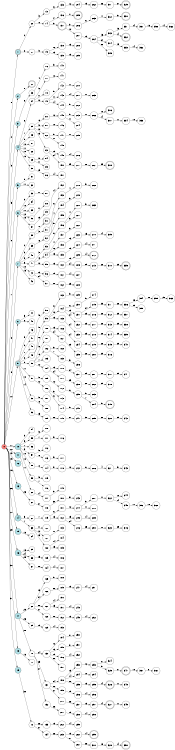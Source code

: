 digraph APTA {
__start0 [label="" shape="none"];

rankdir=LR;
size="8,5";

s0 [style="filled", color="black", fillcolor="#ff817b" shape="circle", label="0"];
s1 [style="rounded,filled", color="black", fillcolor="powderblue" shape="doublecircle", label="1"];
s2 [style="filled", color="black", fillcolor="powderblue" shape="circle", label="2"];
s3 [style="filled", color="black", fillcolor="powderblue" shape="circle", label="3"];
s4 [style="filled", color="black", fillcolor="powderblue" shape="circle", label="4"];
s5 [style="filled", color="black", fillcolor="powderblue" shape="circle", label="5"];
s6 [style="filled", color="black", fillcolor="powderblue" shape="circle", label="6"];
s7 [style="filled", color="black", fillcolor="powderblue" shape="circle", label="7"];
s8 [style="filled", color="black", fillcolor="powderblue" shape="circle", label="8"];
s9 [style="rounded,filled", color="black", fillcolor="powderblue" shape="doublecircle", label="9"];
s10 [style="filled", color="black", fillcolor="powderblue" shape="circle", label="10"];
s11 [style="filled", color="black", fillcolor="powderblue" shape="circle", label="11"];
s12 [style="filled", color="black", fillcolor="powderblue" shape="circle", label="12"];
s13 [style="filled", color="black", fillcolor="powderblue" shape="circle", label="13"];
s14 [style="filled", color="black", fillcolor="powderblue" shape="circle", label="14"];
s15 [style="filled", color="black", fillcolor="powderblue" shape="circle", label="15"];
s16 [style="filled", color="black", fillcolor="powderblue" shape="circle", label="16"];
s17 [style="filled", color="black", fillcolor="powderblue" shape="circle", label="17"];
s18 [style="filled", color="black", fillcolor="powderblue" shape="circle", label="18"];
s19 [style="filled", color="black", fillcolor="powderblue" shape="circle", label="19"];
s20 [style="filled", color="black", fillcolor="white" shape="circle", label="20"];
s21 [style="filled", color="black", fillcolor="white" shape="circle", label="21"];
s22 [style="rounded,filled", color="black", fillcolor="white" shape="doublecircle", label="22"];
s23 [style="filled", color="black", fillcolor="white" shape="circle", label="23"];
s24 [style="filled", color="black", fillcolor="white" shape="circle", label="24"];
s25 [style="filled", color="black", fillcolor="white" shape="circle", label="25"];
s26 [style="filled", color="black", fillcolor="white" shape="circle", label="26"];
s27 [style="filled", color="black", fillcolor="white" shape="circle", label="27"];
s28 [style="filled", color="black", fillcolor="white" shape="circle", label="28"];
s29 [style="filled", color="black", fillcolor="white" shape="circle", label="29"];
s30 [style="filled", color="black", fillcolor="white" shape="circle", label="30"];
s31 [style="filled", color="black", fillcolor="white" shape="circle", label="31"];
s32 [style="filled", color="black", fillcolor="white" shape="circle", label="32"];
s33 [style="filled", color="black", fillcolor="white" shape="circle", label="33"];
s34 [style="filled", color="black", fillcolor="white" shape="circle", label="34"];
s35 [style="filled", color="black", fillcolor="white" shape="circle", label="35"];
s36 [style="filled", color="black", fillcolor="white" shape="circle", label="36"];
s37 [style="filled", color="black", fillcolor="white" shape="circle", label="37"];
s38 [style="filled", color="black", fillcolor="white" shape="circle", label="38"];
s39 [style="filled", color="black", fillcolor="white" shape="circle", label="39"];
s40 [style="filled", color="black", fillcolor="white" shape="circle", label="40"];
s41 [style="filled", color="black", fillcolor="white" shape="circle", label="41"];
s42 [style="filled", color="black", fillcolor="white" shape="circle", label="42"];
s43 [style="filled", color="black", fillcolor="white" shape="circle", label="43"];
s44 [style="filled", color="black", fillcolor="white" shape="circle", label="44"];
s45 [style="filled", color="black", fillcolor="white" shape="circle", label="45"];
s46 [style="filled", color="black", fillcolor="white" shape="circle", label="46"];
s47 [style="filled", color="black", fillcolor="white" shape="circle", label="47"];
s48 [style="filled", color="black", fillcolor="white" shape="circle", label="48"];
s49 [style="filled", color="black", fillcolor="white" shape="circle", label="49"];
s50 [style="filled", color="black", fillcolor="white" shape="circle", label="50"];
s51 [style="filled", color="black", fillcolor="white" shape="circle", label="51"];
s52 [style="filled", color="black", fillcolor="white" shape="circle", label="52"];
s53 [style="filled", color="black", fillcolor="white" shape="circle", label="53"];
s54 [style="filled", color="black", fillcolor="white" shape="circle", label="54"];
s55 [style="filled", color="black", fillcolor="white" shape="circle", label="55"];
s56 [style="filled", color="black", fillcolor="white" shape="circle", label="56"];
s57 [style="filled", color="black", fillcolor="white" shape="circle", label="57"];
s58 [style="filled", color="black", fillcolor="white" shape="circle", label="58"];
s59 [style="filled", color="black", fillcolor="white" shape="circle", label="59"];
s60 [style="filled", color="black", fillcolor="white" shape="circle", label="60"];
s61 [style="filled", color="black", fillcolor="white" shape="circle", label="61"];
s62 [style="filled", color="black", fillcolor="white" shape="circle", label="62"];
s63 [style="filled", color="black", fillcolor="white" shape="circle", label="63"];
s64 [style="filled", color="black", fillcolor="white" shape="circle", label="64"];
s65 [style="filled", color="black", fillcolor="white" shape="circle", label="65"];
s66 [style="filled", color="black", fillcolor="white" shape="circle", label="66"];
s67 [style="filled", color="black", fillcolor="white" shape="circle", label="67"];
s68 [style="filled", color="black", fillcolor="white" shape="circle", label="68"];
s69 [style="filled", color="black", fillcolor="white" shape="circle", label="69"];
s70 [style="filled", color="black", fillcolor="white" shape="circle", label="70"];
s71 [style="filled", color="black", fillcolor="white" shape="circle", label="71"];
s72 [style="filled", color="black", fillcolor="white" shape="circle", label="72"];
s73 [style="filled", color="black", fillcolor="white" shape="circle", label="73"];
s74 [style="filled", color="black", fillcolor="white" shape="circle", label="74"];
s75 [style="filled", color="black", fillcolor="white" shape="circle", label="75"];
s76 [style="filled", color="black", fillcolor="white" shape="circle", label="76"];
s77 [style="filled", color="black", fillcolor="white" shape="circle", label="77"];
s78 [style="filled", color="black", fillcolor="white" shape="circle", label="78"];
s79 [style="filled", color="black", fillcolor="white" shape="circle", label="79"];
s80 [style="filled", color="black", fillcolor="white" shape="circle", label="80"];
s81 [style="filled", color="black", fillcolor="white" shape="circle", label="81"];
s82 [style="filled", color="black", fillcolor="white" shape="circle", label="82"];
s83 [style="filled", color="black", fillcolor="white" shape="circle", label="83"];
s84 [style="filled", color="black", fillcolor="white" shape="circle", label="84"];
s85 [style="filled", color="black", fillcolor="white" shape="circle", label="85"];
s86 [style="filled", color="black", fillcolor="white" shape="circle", label="86"];
s87 [style="filled", color="black", fillcolor="white" shape="circle", label="87"];
s88 [style="filled", color="black", fillcolor="white" shape="circle", label="88"];
s89 [style="filled", color="black", fillcolor="white" shape="circle", label="89"];
s90 [style="rounded,filled", color="black", fillcolor="white" shape="doublecircle", label="90"];
s91 [style="filled", color="black", fillcolor="white" shape="circle", label="91"];
s92 [style="filled", color="black", fillcolor="white" shape="circle", label="92"];
s93 [style="filled", color="black", fillcolor="white" shape="circle", label="93"];
s94 [style="filled", color="black", fillcolor="white" shape="circle", label="94"];
s95 [style="filled", color="black", fillcolor="white" shape="circle", label="95"];
s96 [style="filled", color="black", fillcolor="white" shape="circle", label="96"];
s97 [style="filled", color="black", fillcolor="white" shape="circle", label="97"];
s98 [style="filled", color="black", fillcolor="white" shape="circle", label="98"];
s99 [style="filled", color="black", fillcolor="white" shape="circle", label="99"];
s100 [style="filled", color="black", fillcolor="white" shape="circle", label="100"];
s101 [style="filled", color="black", fillcolor="white" shape="circle", label="101"];
s102 [style="filled", color="black", fillcolor="white" shape="circle", label="102"];
s103 [style="filled", color="black", fillcolor="white" shape="circle", label="103"];
s104 [style="filled", color="black", fillcolor="white" shape="circle", label="104"];
s105 [style="filled", color="black", fillcolor="white" shape="circle", label="105"];
s106 [style="filled", color="black", fillcolor="white" shape="circle", label="106"];
s107 [style="filled", color="black", fillcolor="white" shape="circle", label="107"];
s108 [style="filled", color="black", fillcolor="white" shape="circle", label="108"];
s109 [style="filled", color="black", fillcolor="white" shape="circle", label="109"];
s110 [style="filled", color="black", fillcolor="white" shape="circle", label="110"];
s111 [style="filled", color="black", fillcolor="white" shape="circle", label="111"];
s112 [style="filled", color="black", fillcolor="white" shape="circle", label="112"];
s113 [style="filled", color="black", fillcolor="white" shape="circle", label="113"];
s114 [style="filled", color="black", fillcolor="white" shape="circle", label="114"];
s115 [style="filled", color="black", fillcolor="white" shape="circle", label="115"];
s116 [style="filled", color="black", fillcolor="white" shape="circle", label="116"];
s117 [style="filled", color="black", fillcolor="white" shape="circle", label="117"];
s118 [style="filled", color="black", fillcolor="white" shape="circle", label="118"];
s119 [style="filled", color="black", fillcolor="white" shape="circle", label="119"];
s120 [style="filled", color="black", fillcolor="white" shape="circle", label="120"];
s121 [style="filled", color="black", fillcolor="white" shape="circle", label="121"];
s122 [style="filled", color="black", fillcolor="white" shape="circle", label="122"];
s123 [style="filled", color="black", fillcolor="white" shape="circle", label="123"];
s124 [style="filled", color="black", fillcolor="white" shape="circle", label="124"];
s125 [style="filled", color="black", fillcolor="white" shape="circle", label="125"];
s126 [style="filled", color="black", fillcolor="white" shape="circle", label="126"];
s127 [style="filled", color="black", fillcolor="white" shape="circle", label="127"];
s128 [style="filled", color="black", fillcolor="white" shape="circle", label="128"];
s129 [style="filled", color="black", fillcolor="white" shape="circle", label="129"];
s130 [style="filled", color="black", fillcolor="white" shape="circle", label="130"];
s131 [style="filled", color="black", fillcolor="white" shape="circle", label="131"];
s132 [style="filled", color="black", fillcolor="white" shape="circle", label="132"];
s133 [style="filled", color="black", fillcolor="white" shape="circle", label="133"];
s134 [style="filled", color="black", fillcolor="white" shape="circle", label="134"];
s135 [style="filled", color="black", fillcolor="white" shape="circle", label="135"];
s136 [style="filled", color="black", fillcolor="white" shape="circle", label="136"];
s137 [style="rounded,filled", color="black", fillcolor="white" shape="doublecircle", label="137"];
s138 [style="filled", color="black", fillcolor="white" shape="circle", label="138"];
s139 [style="filled", color="black", fillcolor="white" shape="circle", label="139"];
s140 [style="filled", color="black", fillcolor="white" shape="circle", label="140"];
s141 [style="filled", color="black", fillcolor="white" shape="circle", label="141"];
s142 [style="filled", color="black", fillcolor="white" shape="circle", label="142"];
s143 [style="filled", color="black", fillcolor="white" shape="circle", label="143"];
s144 [style="filled", color="black", fillcolor="white" shape="circle", label="144"];
s145 [style="filled", color="black", fillcolor="white" shape="circle", label="145"];
s146 [style="filled", color="black", fillcolor="white" shape="circle", label="146"];
s147 [style="filled", color="black", fillcolor="white" shape="circle", label="147"];
s148 [style="filled", color="black", fillcolor="white" shape="circle", label="148"];
s149 [style="filled", color="black", fillcolor="white" shape="circle", label="149"];
s150 [style="filled", color="black", fillcolor="white" shape="circle", label="150"];
s151 [style="filled", color="black", fillcolor="white" shape="circle", label="151"];
s152 [style="filled", color="black", fillcolor="white" shape="circle", label="152"];
s153 [style="filled", color="black", fillcolor="white" shape="circle", label="153"];
s154 [style="filled", color="black", fillcolor="white" shape="circle", label="154"];
s155 [style="filled", color="black", fillcolor="white" shape="circle", label="155"];
s156 [style="filled", color="black", fillcolor="white" shape="circle", label="156"];
s157 [style="filled", color="black", fillcolor="white" shape="circle", label="157"];
s158 [style="filled", color="black", fillcolor="white" shape="circle", label="158"];
s159 [style="filled", color="black", fillcolor="white" shape="circle", label="159"];
s160 [style="filled", color="black", fillcolor="white" shape="circle", label="160"];
s161 [style="filled", color="black", fillcolor="white" shape="circle", label="161"];
s162 [style="filled", color="black", fillcolor="white" shape="circle", label="162"];
s163 [style="filled", color="black", fillcolor="white" shape="circle", label="163"];
s164 [style="filled", color="black", fillcolor="white" shape="circle", label="164"];
s165 [style="filled", color="black", fillcolor="white" shape="circle", label="165"];
s166 [style="filled", color="black", fillcolor="white" shape="circle", label="166"];
s167 [style="filled", color="black", fillcolor="white" shape="circle", label="167"];
s168 [style="filled", color="black", fillcolor="white" shape="circle", label="168"];
s169 [style="filled", color="black", fillcolor="white" shape="circle", label="169"];
s170 [style="filled", color="black", fillcolor="white" shape="circle", label="170"];
s171 [style="filled", color="black", fillcolor="white" shape="circle", label="171"];
s172 [style="filled", color="black", fillcolor="white" shape="circle", label="172"];
s173 [style="filled", color="black", fillcolor="white" shape="circle", label="173"];
s174 [style="filled", color="black", fillcolor="white" shape="circle", label="174"];
s175 [style="filled", color="black", fillcolor="white" shape="circle", label="175"];
s176 [style="filled", color="black", fillcolor="white" shape="circle", label="176"];
s177 [style="filled", color="black", fillcolor="white" shape="circle", label="177"];
s178 [style="filled", color="black", fillcolor="white" shape="circle", label="178"];
s179 [style="filled", color="black", fillcolor="white" shape="circle", label="179"];
s180 [style="filled", color="black", fillcolor="white" shape="circle", label="180"];
s181 [style="filled", color="black", fillcolor="white" shape="circle", label="181"];
s182 [style="filled", color="black", fillcolor="white" shape="circle", label="182"];
s183 [style="filled", color="black", fillcolor="white" shape="circle", label="183"];
s184 [style="filled", color="black", fillcolor="white" shape="circle", label="184"];
s185 [style="filled", color="black", fillcolor="white" shape="circle", label="185"];
s186 [style="filled", color="black", fillcolor="white" shape="circle", label="186"];
s187 [style="filled", color="black", fillcolor="white" shape="circle", label="187"];
s188 [style="filled", color="black", fillcolor="white" shape="circle", label="188"];
s189 [style="filled", color="black", fillcolor="white" shape="circle", label="189"];
s190 [style="filled", color="black", fillcolor="white" shape="circle", label="190"];
s191 [style="filled", color="black", fillcolor="white" shape="circle", label="191"];
s192 [style="filled", color="black", fillcolor="white" shape="circle", label="192"];
s193 [style="filled", color="black", fillcolor="white" shape="circle", label="193"];
s194 [style="filled", color="black", fillcolor="white" shape="circle", label="194"];
s195 [style="filled", color="black", fillcolor="white" shape="circle", label="195"];
s196 [style="filled", color="black", fillcolor="white" shape="circle", label="196"];
s197 [style="filled", color="black", fillcolor="white" shape="circle", label="197"];
s198 [style="filled", color="black", fillcolor="white" shape="circle", label="198"];
s199 [style="filled", color="black", fillcolor="white" shape="circle", label="199"];
s200 [style="filled", color="black", fillcolor="white" shape="circle", label="200"];
s201 [style="filled", color="black", fillcolor="white" shape="circle", label="201"];
s202 [style="filled", color="black", fillcolor="white" shape="circle", label="202"];
s203 [style="filled", color="black", fillcolor="white" shape="circle", label="203"];
s204 [style="filled", color="black", fillcolor="white" shape="circle", label="204"];
s205 [style="rounded,filled", color="black", fillcolor="white" shape="doublecircle", label="205"];
s206 [style="filled", color="black", fillcolor="white" shape="circle", label="206"];
s207 [style="filled", color="black", fillcolor="white" shape="circle", label="207"];
s208 [style="filled", color="black", fillcolor="white" shape="circle", label="208"];
s209 [style="filled", color="black", fillcolor="white" shape="circle", label="209"];
s210 [style="filled", color="black", fillcolor="white" shape="circle", label="210"];
s211 [style="filled", color="black", fillcolor="white" shape="circle", label="211"];
s212 [style="filled", color="black", fillcolor="white" shape="circle", label="212"];
s213 [style="filled", color="black", fillcolor="white" shape="circle", label="213"];
s214 [style="filled", color="black", fillcolor="white" shape="circle", label="214"];
s215 [style="filled", color="black", fillcolor="white" shape="circle", label="215"];
s216 [style="filled", color="black", fillcolor="white" shape="circle", label="216"];
s217 [style="filled", color="black", fillcolor="white" shape="circle", label="217"];
s218 [style="filled", color="black", fillcolor="white" shape="circle", label="218"];
s219 [style="filled", color="black", fillcolor="white" shape="circle", label="219"];
s220 [style="filled", color="black", fillcolor="white" shape="circle", label="220"];
s221 [style="filled", color="black", fillcolor="white" shape="circle", label="221"];
s222 [style="filled", color="black", fillcolor="white" shape="circle", label="222"];
s223 [style="filled", color="black", fillcolor="white" shape="circle", label="223"];
s224 [style="filled", color="black", fillcolor="white" shape="circle", label="224"];
s225 [style="filled", color="black", fillcolor="white" shape="circle", label="225"];
s226 [style="filled", color="black", fillcolor="white" shape="circle", label="226"];
s227 [style="filled", color="black", fillcolor="white" shape="circle", label="227"];
s228 [style="filled", color="black", fillcolor="white" shape="circle", label="228"];
s229 [style="filled", color="black", fillcolor="white" shape="circle", label="229"];
s230 [style="filled", color="black", fillcolor="white" shape="circle", label="230"];
s231 [style="filled", color="black", fillcolor="white" shape="circle", label="231"];
s232 [style="filled", color="black", fillcolor="white" shape="circle", label="232"];
s233 [style="filled", color="black", fillcolor="white" shape="circle", label="233"];
s234 [style="filled", color="black", fillcolor="white" shape="circle", label="234"];
s235 [style="filled", color="black", fillcolor="white" shape="circle", label="235"];
s236 [style="filled", color="black", fillcolor="white" shape="circle", label="236"];
s237 [style="filled", color="black", fillcolor="white" shape="circle", label="237"];
s238 [style="filled", color="black", fillcolor="white" shape="circle", label="238"];
s239 [style="filled", color="black", fillcolor="white" shape="circle", label="239"];
s240 [style="filled", color="black", fillcolor="white" shape="circle", label="240"];
s241 [style="filled", color="black", fillcolor="white" shape="circle", label="241"];
s242 [style="filled", color="black", fillcolor="white" shape="circle", label="242"];
s243 [style="filled", color="black", fillcolor="white" shape="circle", label="243"];
s244 [style="filled", color="black", fillcolor="white" shape="circle", label="244"];
s245 [style="filled", color="black", fillcolor="white" shape="circle", label="245"];
s246 [style="filled", color="black", fillcolor="white" shape="circle", label="246"];
s247 [style="filled", color="black", fillcolor="white" shape="circle", label="247"];
s248 [style="filled", color="black", fillcolor="white" shape="circle", label="248"];
s249 [style="filled", color="black", fillcolor="white" shape="circle", label="249"];
s250 [style="filled", color="black", fillcolor="white" shape="circle", label="250"];
s251 [style="filled", color="black", fillcolor="white" shape="circle", label="251"];
s252 [style="filled", color="black", fillcolor="white" shape="circle", label="252"];
s253 [style="filled", color="black", fillcolor="white" shape="circle", label="253"];
s254 [style="filled", color="black", fillcolor="white" shape="circle", label="254"];
s255 [style="filled", color="black", fillcolor="white" shape="circle", label="255"];
s256 [style="filled", color="black", fillcolor="white" shape="circle", label="256"];
s257 [style="filled", color="black", fillcolor="white" shape="circle", label="257"];
s258 [style="filled", color="black", fillcolor="white" shape="circle", label="258"];
s259 [style="filled", color="black", fillcolor="white" shape="circle", label="259"];
s260 [style="filled", color="black", fillcolor="white" shape="circle", label="260"];
s261 [style="filled", color="black", fillcolor="white" shape="circle", label="261"];
s262 [style="filled", color="black", fillcolor="white" shape="circle", label="262"];
s263 [style="filled", color="black", fillcolor="white" shape="circle", label="263"];
s264 [style="filled", color="black", fillcolor="white" shape="circle", label="264"];
s265 [style="filled", color="black", fillcolor="white" shape="circle", label="265"];
s266 [style="filled", color="black", fillcolor="white" shape="circle", label="266"];
s267 [style="filled", color="black", fillcolor="white" shape="circle", label="267"];
s268 [style="filled", color="black", fillcolor="white" shape="circle", label="268"];
s269 [style="filled", color="black", fillcolor="white" shape="circle", label="269"];
s270 [style="filled", color="black", fillcolor="white" shape="circle", label="270"];
s271 [style="filled", color="black", fillcolor="white" shape="circle", label="271"];
s272 [style="rounded,filled", color="black", fillcolor="white" shape="doublecircle", label="272"];
s273 [style="filled", color="black", fillcolor="white" shape="circle", label="273"];
s274 [style="filled", color="black", fillcolor="white" shape="circle", label="274"];
s275 [style="filled", color="black", fillcolor="white" shape="circle", label="275"];
s276 [style="filled", color="black", fillcolor="white" shape="circle", label="276"];
s277 [style="filled", color="black", fillcolor="white" shape="circle", label="277"];
s278 [style="filled", color="black", fillcolor="white" shape="circle", label="278"];
s279 [style="filled", color="black", fillcolor="white" shape="circle", label="279"];
s280 [style="filled", color="black", fillcolor="white" shape="circle", label="280"];
s281 [style="filled", color="black", fillcolor="white" shape="circle", label="281"];
s282 [style="filled", color="black", fillcolor="white" shape="circle", label="282"];
s283 [style="filled", color="black", fillcolor="white" shape="circle", label="283"];
s284 [style="filled", color="black", fillcolor="white" shape="circle", label="284"];
s285 [style="filled", color="black", fillcolor="white" shape="circle", label="285"];
s286 [style="filled", color="black", fillcolor="white" shape="circle", label="286"];
s287 [style="filled", color="black", fillcolor="white" shape="circle", label="287"];
s288 [style="filled", color="black", fillcolor="white" shape="circle", label="288"];
s289 [style="filled", color="black", fillcolor="white" shape="circle", label="289"];
s290 [style="filled", color="black", fillcolor="white" shape="circle", label="290"];
s291 [style="filled", color="black", fillcolor="white" shape="circle", label="291"];
s292 [style="filled", color="black", fillcolor="white" shape="circle", label="292"];
s293 [style="filled", color="black", fillcolor="white" shape="circle", label="293"];
s294 [style="filled", color="black", fillcolor="white" shape="circle", label="294"];
s295 [style="filled", color="black", fillcolor="white" shape="circle", label="295"];
s296 [style="filled", color="black", fillcolor="white" shape="circle", label="296"];
s297 [style="filled", color="black", fillcolor="white" shape="circle", label="297"];
s298 [style="filled", color="black", fillcolor="white" shape="circle", label="298"];
s299 [style="rounded,filled", color="black", fillcolor="white" shape="doublecircle", label="299"];
s300 [style="filled", color="black", fillcolor="white" shape="circle", label="300"];
s301 [style="filled", color="black", fillcolor="white" shape="circle", label="301"];
s302 [style="filled", color="black", fillcolor="white" shape="circle", label="302"];
s303 [style="filled", color="black", fillcolor="white" shape="circle", label="303"];
s304 [style="filled", color="black", fillcolor="white" shape="circle", label="304"];
s305 [style="filled", color="black", fillcolor="white" shape="circle", label="305"];
s306 [style="rounded,filled", color="black", fillcolor="white" shape="doublecircle", label="306"];
s307 [style="filled", color="black", fillcolor="white" shape="circle", label="307"];
s308 [style="rounded,filled", color="black", fillcolor="white" shape="doublecircle", label="308"];
s309 [style="filled", color="black", fillcolor="white" shape="circle", label="309"];
s310 [style="filled", color="black", fillcolor="white" shape="circle", label="310"];
s311 [style="filled", color="black", fillcolor="white" shape="circle", label="311"];
s312 [style="filled", color="black", fillcolor="white" shape="circle", label="312"];
s313 [style="filled", color="black", fillcolor="white" shape="circle", label="313"];
s314 [style="filled", color="black", fillcolor="white" shape="circle", label="314"];
s315 [style="filled", color="black", fillcolor="white" shape="circle", label="315"];
s316 [style="filled", color="black", fillcolor="white" shape="circle", label="316"];
s317 [style="filled", color="black", fillcolor="white" shape="circle", label="317"];
s318 [style="filled", color="black", fillcolor="white" shape="circle", label="318"];
s319 [style="rounded,filled", color="black", fillcolor="white" shape="doublecircle", label="319"];
s320 [style="filled", color="black", fillcolor="white" shape="circle", label="320"];
s321 [style="filled", color="black", fillcolor="white" shape="circle", label="321"];
s322 [style="filled", color="black", fillcolor="white" shape="circle", label="322"];
s323 [style="filled", color="black", fillcolor="white" shape="circle", label="323"];
s324 [style="filled", color="black", fillcolor="white" shape="circle", label="324"];
s325 [style="filled", color="black", fillcolor="white" shape="circle", label="325"];
s326 [style="rounded,filled", color="black", fillcolor="white" shape="doublecircle", label="326"];
s327 [style="rounded,filled", color="black", fillcolor="white" shape="doublecircle", label="327"];
s328 [style="filled", color="black", fillcolor="white" shape="circle", label="328"];
s329 [style="rounded,filled", color="black", fillcolor="white" shape="doublecircle", label="329"];
s330 [style="rounded,filled", color="black", fillcolor="white" shape="doublecircle", label="330"];
s331 [style="filled", color="black", fillcolor="white" shape="circle", label="331"];
s332 [style="rounded,filled", color="black", fillcolor="white" shape="doublecircle", label="332"];
s333 [style="filled", color="black", fillcolor="white" shape="circle", label="333"];
s334 [style="filled", color="black", fillcolor="white" shape="circle", label="334"];
s335 [style="rounded,filled", color="black", fillcolor="white" shape="doublecircle", label="335"];
s336 [style="filled", color="black", fillcolor="white" shape="circle", label="336"];
s337 [style="filled", color="black", fillcolor="white" shape="circle", label="337"];
s338 [style="filled", color="black", fillcolor="white" shape="circle", label="338"];
s339 [style="filled", color="black", fillcolor="white" shape="circle", label="339"];
s340 [style="filled", color="black", fillcolor="white" shape="circle", label="340"];
s341 [style="filled", color="black", fillcolor="white" shape="circle", label="341"];
s342 [style="filled", color="black", fillcolor="white" shape="circle", label="342"];
s343 [style="filled", color="black", fillcolor="white" shape="circle", label="343"];
s344 [style="filled", color="black", fillcolor="white" shape="circle", label="344"];
s345 [style="filled", color="black", fillcolor="white" shape="circle", label="345"];
s346 [style="filled", color="black", fillcolor="white" shape="circle", label="346"];
s347 [style="rounded,filled", color="black", fillcolor="white" shape="doublecircle", label="347"];
s348 [style="filled", color="black", fillcolor="white" shape="circle", label="348"];
s349 [style="filled", color="black", fillcolor="white" shape="circle", label="349"];
s350 [style="rounded,filled", color="black", fillcolor="white" shape="doublecircle", label="350"];
s351 [style="filled", color="black", fillcolor="white" shape="circle", label="351"];
s352 [style="filled", color="black", fillcolor="white" shape="circle", label="352"];
s353 [style="filled", color="black", fillcolor="white" shape="circle", label="353"];
s354 [style="filled", color="black", fillcolor="white" shape="circle", label="354"];
s355 [style="filled", color="black", fillcolor="white" shape="circle", label="355"];
s356 [style="filled", color="black", fillcolor="white" shape="circle", label="356"];
s357 [style="filled", color="black", fillcolor="white" shape="circle", label="357"];
s358 [style="filled", color="black", fillcolor="white" shape="circle", label="358"];
s359 [style="filled", color="black", fillcolor="white" shape="circle", label="359"];
s360 [style="filled", color="black", fillcolor="white" shape="circle", label="360"];
s361 [style="filled", color="black", fillcolor="white" shape="circle", label="361"];
s362 [style="filled", color="black", fillcolor="white" shape="circle", label="362"];
s363 [style="filled", color="black", fillcolor="white" shape="circle", label="363"];
s0 -> s1 [label="0"];
s0 -> s2 [label="2"];
s0 -> s3 [label="3"];
s0 -> s4 [label="5"];
s0 -> s5 [label="6"];
s0 -> s6 [label="7"];
s0 -> s7 [label="8"];
s0 -> s8 [label="9"];
s0 -> s9 [label="10"];
s0 -> s10 [label="11"];
s0 -> s11 [label="12"];
s0 -> s12 [label="13"];
s0 -> s13 [label="15"];
s0 -> s14 [label="16"];
s0 -> s15 [label="26"];
s0 -> s16 [label="28"];
s0 -> s17 [label="29"];
s0 -> s18 [label="30"];
s0 -> s19 [label="31"];
s1 -> s20 [label="2"];
s1 -> s21 [label="8"];
s2 -> s22 [label="0"];
s3 -> s23 [label="6"];
s4 -> s24 [label="6"];
s4 -> s25 [label="7"];
s4 -> s26 [label="9"];
s4 -> s27 [label="10"];
s4 -> s28 [label="11"];
s4 -> s29 [label="12"];
s4 -> s30 [label="13"];
s5 -> s31 [label="5"];
s5 -> s32 [label="11"];
s6 -> s33 [label="9"];
s6 -> s34 [label="10"];
s6 -> s35 [label="11"];
s6 -> s36 [label="12"];
s6 -> s37 [label="13"];
s7 -> s38 [label="2"];
s7 -> s39 [label="3"];
s7 -> s40 [label="5"];
s7 -> s41 [label="9"];
s7 -> s42 [label="12"];
s7 -> s43 [label="13"];
s8 -> s44 [label="5"];
s8 -> s45 [label="6"];
s9 -> s46 [label="5"];
s9 -> s47 [label="6"];
s9 -> s48 [label="7"];
s9 -> s49 [label="8"];
s9 -> s50 [label="9"];
s9 -> s51 [label="11"];
s9 -> s52 [label="12"];
s9 -> s53 [label="14"];
s10 -> s54 [label="5"];
s10 -> s55 [label="6"];
s10 -> s56 [label="7"];
s10 -> s57 [label="9"];
s10 -> s58 [label="10"];
s10 -> s59 [label="12"];
s11 -> s60 [label="11"];
s13 -> s61 [label="26"];
s14 -> s62 [label="5"];
s14 -> s63 [label="7"];
s15 -> s64 [label="15"];
s16 -> s65 [label="15"];
s16 -> s66 [label="24"];
s16 -> s67 [label="25"];
s17 -> s68 [label="25"];
s17 -> s69 [label="26"];
s17 -> s70 [label="28"];
s18 -> s71 [label="15"];
s19 -> s72 [label="30"];
s20 -> s73 [label="3"];
s20 -> s74 [label="8"];
s21 -> s75 [label="9"];
s23 -> s76 [label="4"];
s24 -> s77 [label="9"];
s24 -> s78 [label="11"];
s24 -> s79 [label="12"];
s25 -> s80 [label="6"];
s25 -> s81 [label="9"];
s25 -> s82 [label="12"];
s25 -> s83 [label="13"];
s29 -> s84 [label="10"];
s29 -> s85 [label="11"];
s30 -> s86 [label="15"];
s33 -> s87 [label="11"];
s36 -> s88 [label="11"];
s37 -> s89 [label="15"];
s38 -> s90 [label="0"];
s38 -> s91 [label="3"];
s39 -> s92 [label="6"];
s41 -> s93 [label="3"];
s41 -> s94 [label="6"];
s41 -> s95 [label="12"];
s42 -> s96 [label="13"];
s42 -> s97 [label="24"];
s47 -> s98 [label="5"];
s49 -> s99 [label="9"];
s49 -> s100 [label="12"];
s50 -> s101 [label="5"];
s50 -> s102 [label="6"];
s50 -> s103 [label="7"];
s50 -> s104 [label="12"];
s51 -> s105 [label="9"];
s51 -> s106 [label="12"];
s52 -> s107 [label="5"];
s52 -> s108 [label="6"];
s53 -> s109 [label="15"];
s55 -> s110 [label="5"];
s55 -> s111 [label="7"];
s57 -> s112 [label="5"];
s57 -> s113 [label="6"];
s58 -> s114 [label="8"];
s59 -> s115 [label="5"];
s59 -> s116 [label="7"];
s60 -> s117 [label="14"];
s61 -> s118 [label="27"];
s62 -> s119 [label="7"];
s63 -> s120 [label="11"];
s63 -> s121 [label="12"];
s63 -> s122 [label="13"];
s66 -> s123 [label="15"];
s67 -> s124 [label="26"];
s68 -> s125 [label="13"];
s68 -> s126 [label="24"];
s68 -> s127 [label="26"];
s68 -> s128 [label="27"];
s69 -> s129 [label="15"];
s70 -> s130 [label="24"];
s70 -> s131 [label="25"];
s70 -> s132 [label="27"];
s72 -> s133 [label="26"];
s72 -> s134 [label="27"];
s73 -> s135 [label="6"];
s74 -> s136 [label="2"];
s74 -> s137 [label="9"];
s75 -> s138 [label="12"];
s75 -> s139 [label="13"];
s76 -> s140 [label="5"];
s77 -> s141 [label="10"];
s79 -> s142 [label="9"];
s79 -> s143 [label="11"];
s79 -> s144 [label="14"];
s80 -> s145 [label="12"];
s81 -> s146 [label="10"];
s82 -> s147 [label="9"];
s82 -> s148 [label="11"];
s83 -> s149 [label="15"];
s83 -> s150 [label="24"];
s86 -> s151 [label="14"];
s89 -> s152 [label="14"];
s91 -> s153 [label="6"];
s92 -> s154 [label="4"];
s92 -> s155 [label="5"];
s93 -> s156 [label="6"];
s94 -> s157 [label="4"];
s94 -> s158 [label="12"];
s94 -> s159 [label="13"];
s95 -> s160 [label="13"];
s96 -> s161 [label="15"];
s97 -> s162 [label="28"];
s99 -> s163 [label="6"];
s99 -> s164 [label="12"];
s99 -> s165 [label="13"];
s100 -> s166 [label="13"];
s100 -> s167 [label="24"];
s102 -> s168 [label="5"];
s102 -> s169 [label="7"];
s104 -> s170 [label="13"];
s104 -> s171 [label="24"];
s105 -> s172 [label="12"];
s106 -> s173 [label="5"];
s106 -> s174 [label="6"];
s109 -> s175 [label="26"];
s111 -> s176 [label="5"];
s113 -> s177 [label="5"];
s114 -> s178 [label="9"];
s117 -> s179 [label="9"];
s118 -> s180 [label="30"];
s119 -> s181 [label="6"];
s119 -> s182 [label="13"];
s121 -> s183 [label="11"];
s122 -> s184 [label="14"];
s122 -> s185 [label="15"];
s123 -> s186 [label="14"];
s124 -> s187 [label="14"];
s125 -> s188 [label="9"];
s126 -> s189 [label="26"];
s127 -> s190 [label="14"];
s127 -> s191 [label="15"];
s128 -> s192 [label="26"];
s129 -> s193 [label="14"];
s130 -> s194 [label="12"];
s130 -> s195 [label="13"];
s130 -> s196 [label="15"];
s130 -> s197 [label="26"];
s131 -> s198 [label="24"];
s131 -> s199 [label="26"];
s131 -> s200 [label="27"];
s132 -> s201 [label="26"];
s133 -> s202 [label="15"];
s134 -> s203 [label="26"];
s135 -> s204 [label="12"];
s136 -> s205 [label="0"];
s137 -> s206 [label="3"];
s137 -> s207 [label="12"];
s138 -> s208 [label="13"];
s139 -> s209 [label="15"];
s142 -> s210 [label="11"];
s143 -> s211 [label="14"];
s144 -> s212 [label="9"];
s145 -> s213 [label="9"];
s145 -> s214 [label="11"];
s147 -> s215 [label="11"];
s149 -> s216 [label="14"];
s150 -> s217 [label="25"];
s153 -> s218 [label="4"];
s154 -> s219 [label="5"];
s156 -> s220 [label="4"];
s156 -> s221 [label="5"];
s157 -> s222 [label="5"];
s158 -> s223 [label="13"];
s159 -> s224 [label="15"];
s160 -> s225 [label="15"];
s160 -> s226 [label="24"];
s161 -> s227 [label="14"];
s162 -> s228 [label="29"];
s163 -> s229 [label="5"];
s164 -> s230 [label="6"];
s164 -> s231 [label="13"];
s164 -> s232 [label="24"];
s165 -> s233 [label="24"];
s166 -> s234 [label="24"];
s167 -> s235 [label="25"];
s169 -> s236 [label="5"];
s170 -> s237 [label="24"];
s171 -> s238 [label="25"];
s172 -> s239 [label="6"];
s174 -> s240 [label="5"];
s175 -> s241 [label="27"];
s178 -> s242 [label="12"];
s180 -> s243 [label="31"];
s181 -> s244 [label="12"];
s182 -> s245 [label="15"];
s182 -> s246 [label="24"];
s189 -> s247 [label="15"];
s191 -> s248 [label="14"];
s192 -> s249 [label="15"];
s194 -> s250 [label="8"];
s195 -> s251 [label="9"];
s196 -> s252 [label="14"];
s198 -> s253 [label="13"];
s198 -> s254 [label="14"];
s198 -> s255 [label="26"];
s199 -> s256 [label="15"];
s200 -> s257 [label="26"];
s201 -> s258 [label="15"];
s202 -> s259 [label="14"];
s203 -> s260 [label="15"];
s203 -> s261 [label="27"];
s204 -> s262 [label="13"];
s206 -> s263 [label="6"];
s207 -> s264 [label="13"];
s211 -> s265 [label="11"];
s213 -> s266 [label="11"];
s217 -> s267 [label="28"];
s218 -> s268 [label="5"];
s220 -> s269 [label="5"];
s223 -> s270 [label="15"];
s224 -> s271 [label="14"];
s225 -> s272 [label="14"];
s226 -> s273 [label="25"];
s230 -> s274 [label="5"];
s231 -> s275 [label="24"];
s231 -> s276 [label="25"];
s232 -> s277 [label="25"];
s233 -> s278 [label="25"];
s234 -> s279 [label="25"];
s235 -> s280 [label="28"];
s237 -> s281 [label="25"];
s238 -> s282 [label="28"];
s239 -> s283 [label="5"];
s239 -> s284 [label="7"];
s241 -> s285 [label="30"];
s242 -> s286 [label="6"];
s244 -> s287 [label="9"];
s244 -> s288 [label="11"];
s245 -> s289 [label="14"];
s246 -> s290 [label="25"];
s247 -> s291 [label="14"];
s249 -> s292 [label="14"];
s253 -> s293 [label="12"];
s254 -> s294 [label="10"];
s255 -> s295 [label="15"];
s256 -> s296 [label="14"];
s257 -> s297 [label="15"];
s258 -> s298 [label="14"];
s260 -> s299 [label="14"];
s261 -> s300 [label="26"];
s262 -> s301 [label="26"];
s263 -> s302 [label="4"];
s264 -> s303 [label="15"];
s264 -> s304 [label="24"];
s264 -> s305 [label="26"];
s266 -> s306 [label="10"];
s266 -> s307 [label="14"];
s267 -> s308 [label="29"];
s270 -> s309 [label="14"];
s273 -> s310 [label="28"];
s275 -> s311 [label="25"];
s276 -> s312 [label="28"];
s277 -> s313 [label="28"];
s278 -> s314 [label="28"];
s279 -> s315 [label="28"];
s280 -> s316 [label="29"];
s281 -> s317 [label="28"];
s282 -> s318 [label="29"];
s284 -> s319 [label="5"];
s285 -> s320 [label="28"];
s286 -> s321 [label="4"];
s287 -> s322 [label="11"];
s290 -> s323 [label="28"];
s293 -> s324 [label="8"];
s293 -> s325 [label="9"];
s295 -> s326 [label="14"];
s297 -> s327 [label="14"];
s300 -> s328 [label="15"];
s301 -> s329 [label="27"];
s302 -> s330 [label="5"];
s303 -> s331 [label="13"];
s303 -> s332 [label="14"];
s304 -> s333 [label="15"];
s307 -> s334 [label="11"];
s310 -> s335 [label="29"];
s311 -> s336 [label="28"];
s312 -> s337 [label="29"];
s313 -> s338 [label="29"];
s314 -> s339 [label="29"];
s315 -> s340 [label="29"];
s317 -> s341 [label="29"];
s320 -> s342 [label="29"];
s321 -> s343 [label="5"];
s322 -> s344 [label="10"];
s322 -> s345 [label="14"];
s323 -> s346 [label="29"];
s325 -> s347 [label="8"];
s326 -> s348 [label="11"];
s327 -> s349 [label="11"];
s328 -> s350 [label="14"];
s331 -> s351 [label="24"];
s333 -> s352 [label="14"];
s334 -> s353 [label="10"];
s336 -> s354 [label="25"];
s336 -> s355 [label="29"];
s345 -> s356 [label="11"];
s347 -> s357 [label="10"];
s351 -> s358 [label="15"];
s354 -> s359 [label="28"];
s356 -> s360 [label="10"];
s357 -> s361 [label="8"];
s358 -> s362 [label="14"];
s359 -> s363 [label="29"];

}